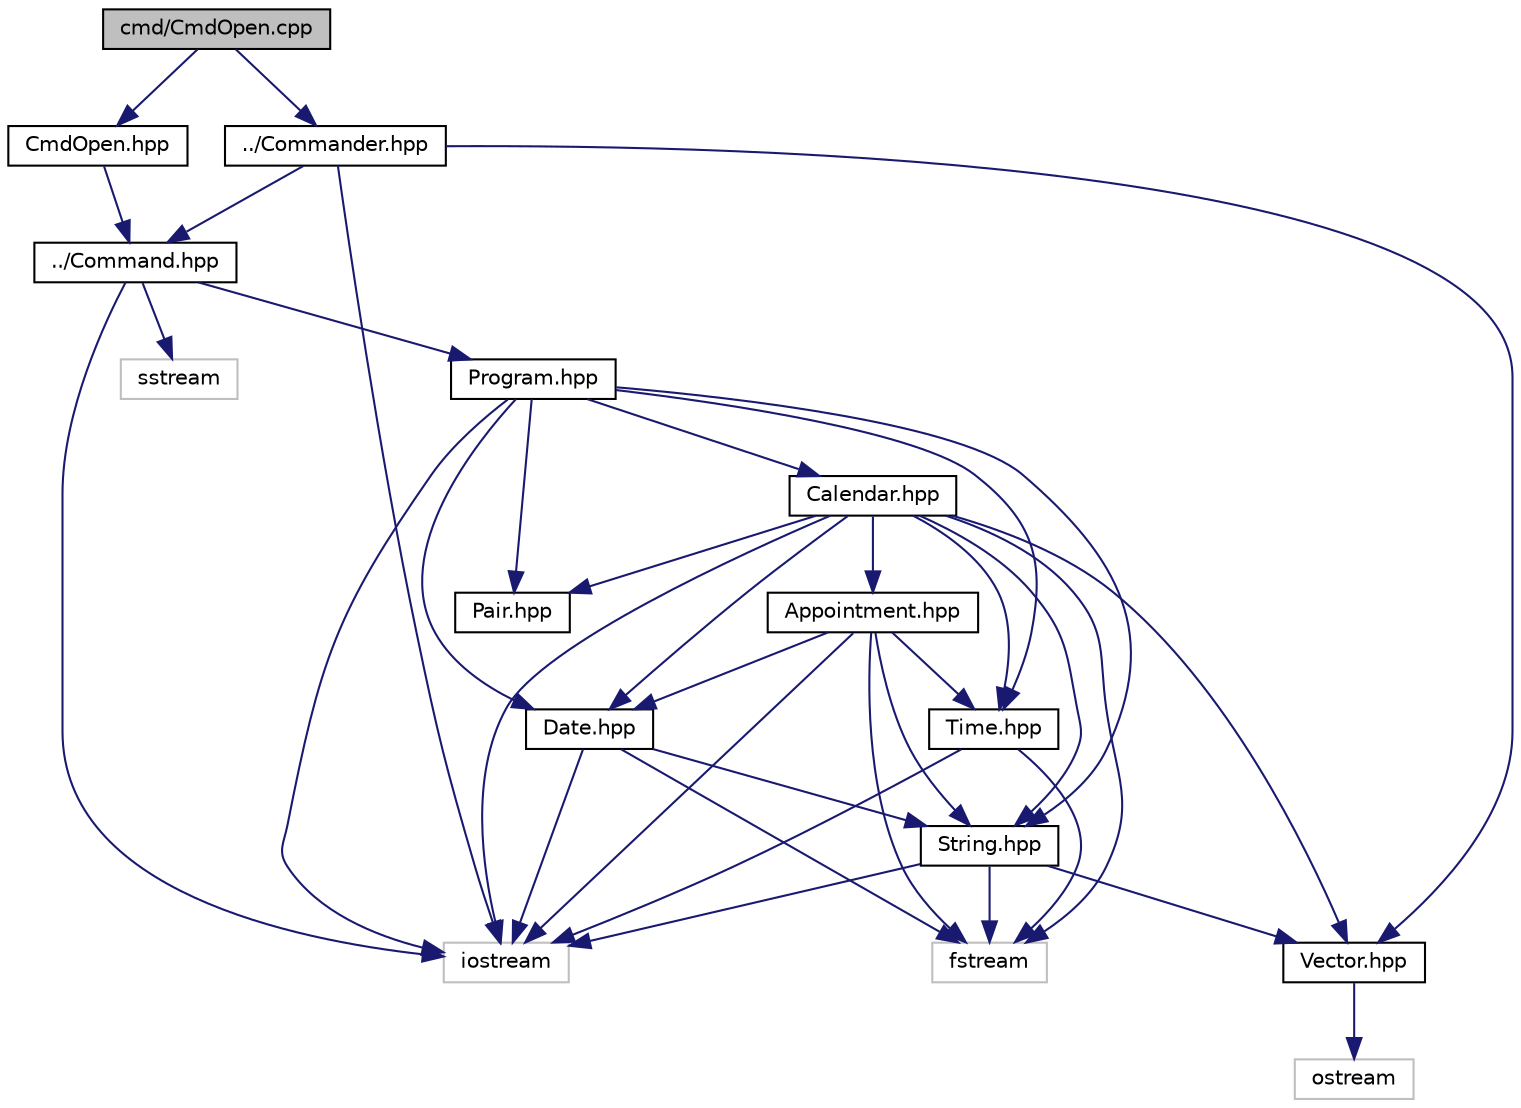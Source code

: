 digraph "cmd/CmdOpen.cpp"
{
  edge [fontname="Helvetica",fontsize="10",labelfontname="Helvetica",labelfontsize="10"];
  node [fontname="Helvetica",fontsize="10",shape=record];
  Node0 [label="cmd/CmdOpen.cpp",height=0.2,width=0.4,color="black", fillcolor="grey75", style="filled", fontcolor="black"];
  Node0 -> Node1 [color="midnightblue",fontsize="10",style="solid"];
  Node1 [label="CmdOpen.hpp",height=0.2,width=0.4,color="black", fillcolor="white", style="filled",URL="$CmdOpen_8hpp.html"];
  Node1 -> Node2 [color="midnightblue",fontsize="10",style="solid"];
  Node2 [label="../Command.hpp",height=0.2,width=0.4,color="black", fillcolor="white", style="filled",URL="$Command_8hpp.html"];
  Node2 -> Node3 [color="midnightblue",fontsize="10",style="solid"];
  Node3 [label="iostream",height=0.2,width=0.4,color="grey75", fillcolor="white", style="filled"];
  Node2 -> Node4 [color="midnightblue",fontsize="10",style="solid"];
  Node4 [label="sstream",height=0.2,width=0.4,color="grey75", fillcolor="white", style="filled"];
  Node2 -> Node5 [color="midnightblue",fontsize="10",style="solid"];
  Node5 [label="Program.hpp",height=0.2,width=0.4,color="black", fillcolor="white", style="filled",URL="$Program_8hpp.html"];
  Node5 -> Node3 [color="midnightblue",fontsize="10",style="solid"];
  Node5 -> Node6 [color="midnightblue",fontsize="10",style="solid"];
  Node6 [label="Calendar.hpp",height=0.2,width=0.4,color="black", fillcolor="white", style="filled",URL="$Calendar_8hpp.html"];
  Node6 -> Node3 [color="midnightblue",fontsize="10",style="solid"];
  Node6 -> Node7 [color="midnightblue",fontsize="10",style="solid"];
  Node7 [label="fstream",height=0.2,width=0.4,color="grey75", fillcolor="white", style="filled"];
  Node6 -> Node8 [color="midnightblue",fontsize="10",style="solid"];
  Node8 [label="Appointment.hpp",height=0.2,width=0.4,color="black", fillcolor="white", style="filled",URL="$Appointment_8hpp.html"];
  Node8 -> Node3 [color="midnightblue",fontsize="10",style="solid"];
  Node8 -> Node7 [color="midnightblue",fontsize="10",style="solid"];
  Node8 -> Node9 [color="midnightblue",fontsize="10",style="solid"];
  Node9 [label="Date.hpp",height=0.2,width=0.4,color="black", fillcolor="white", style="filled",URL="$Date_8hpp.html"];
  Node9 -> Node3 [color="midnightblue",fontsize="10",style="solid"];
  Node9 -> Node7 [color="midnightblue",fontsize="10",style="solid"];
  Node9 -> Node10 [color="midnightblue",fontsize="10",style="solid"];
  Node10 [label="String.hpp",height=0.2,width=0.4,color="black", fillcolor="white", style="filled",URL="$String_8hpp.html"];
  Node10 -> Node7 [color="midnightblue",fontsize="10",style="solid"];
  Node10 -> Node3 [color="midnightblue",fontsize="10",style="solid"];
  Node10 -> Node11 [color="midnightblue",fontsize="10",style="solid"];
  Node11 [label="Vector.hpp",height=0.2,width=0.4,color="black", fillcolor="white", style="filled",URL="$Vector_8hpp.html"];
  Node11 -> Node12 [color="midnightblue",fontsize="10",style="solid"];
  Node12 [label="ostream",height=0.2,width=0.4,color="grey75", fillcolor="white", style="filled"];
  Node8 -> Node13 [color="midnightblue",fontsize="10",style="solid"];
  Node13 [label="Time.hpp",height=0.2,width=0.4,color="black", fillcolor="white", style="filled",URL="$Time_8hpp.html"];
  Node13 -> Node3 [color="midnightblue",fontsize="10",style="solid"];
  Node13 -> Node7 [color="midnightblue",fontsize="10",style="solid"];
  Node8 -> Node10 [color="midnightblue",fontsize="10",style="solid"];
  Node6 -> Node9 [color="midnightblue",fontsize="10",style="solid"];
  Node6 -> Node13 [color="midnightblue",fontsize="10",style="solid"];
  Node6 -> Node11 [color="midnightblue",fontsize="10",style="solid"];
  Node6 -> Node10 [color="midnightblue",fontsize="10",style="solid"];
  Node6 -> Node14 [color="midnightblue",fontsize="10",style="solid"];
  Node14 [label="Pair.hpp",height=0.2,width=0.4,color="black", fillcolor="white", style="filled",URL="$Pair_8hpp.html"];
  Node5 -> Node9 [color="midnightblue",fontsize="10",style="solid"];
  Node5 -> Node13 [color="midnightblue",fontsize="10",style="solid"];
  Node5 -> Node10 [color="midnightblue",fontsize="10",style="solid"];
  Node5 -> Node14 [color="midnightblue",fontsize="10",style="solid"];
  Node0 -> Node15 [color="midnightblue",fontsize="10",style="solid"];
  Node15 [label="../Commander.hpp",height=0.2,width=0.4,color="black", fillcolor="white", style="filled",URL="$Commander_8hpp.html"];
  Node15 -> Node3 [color="midnightblue",fontsize="10",style="solid"];
  Node15 -> Node2 [color="midnightblue",fontsize="10",style="solid"];
  Node15 -> Node11 [color="midnightblue",fontsize="10",style="solid"];
}
